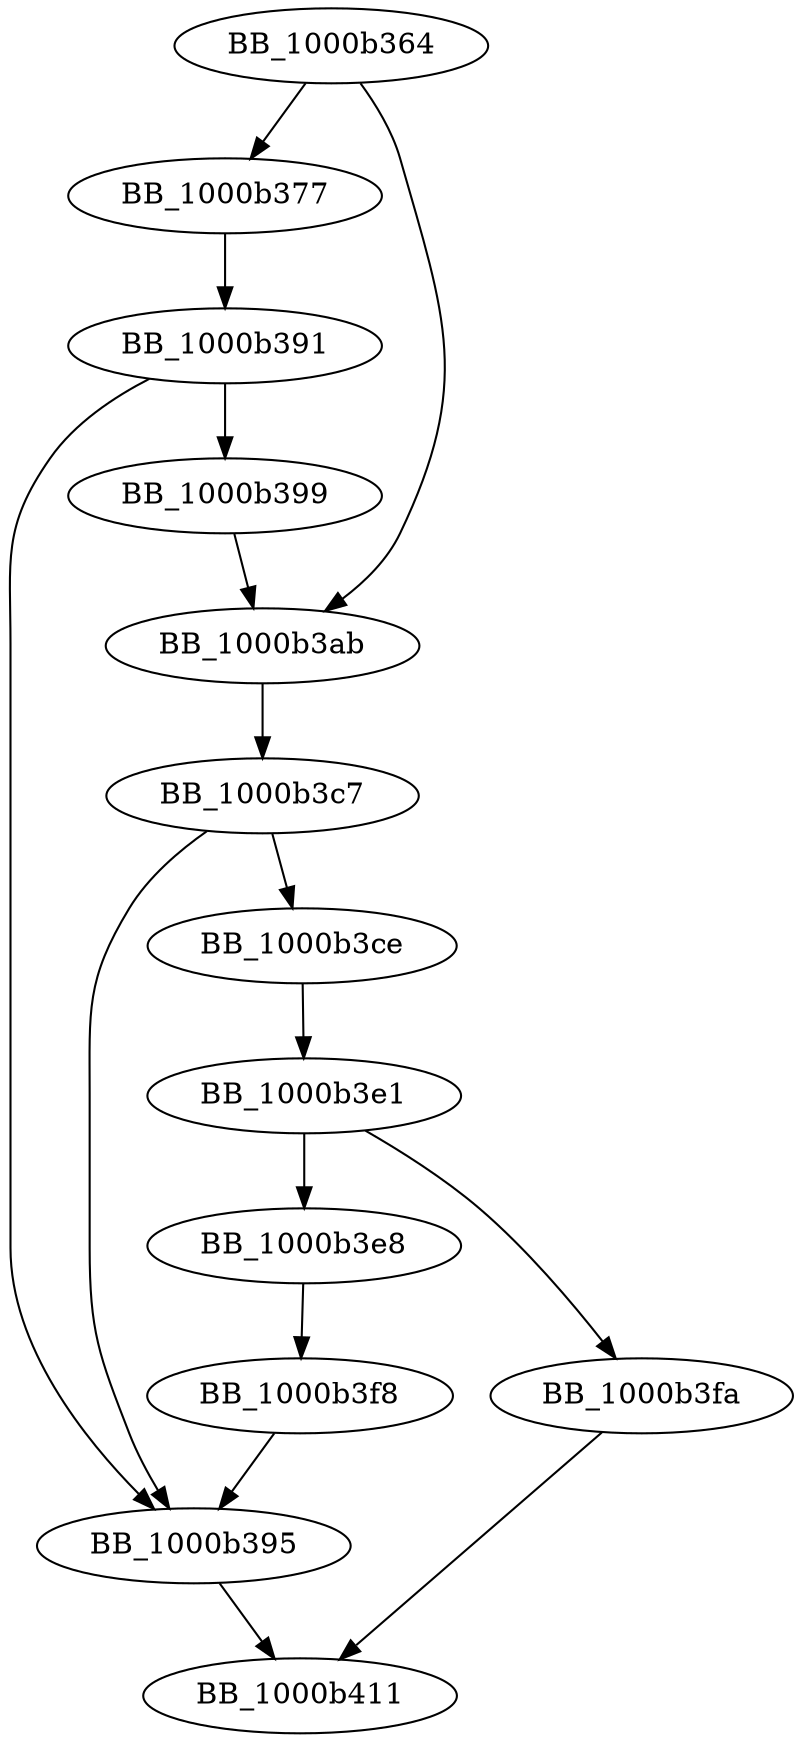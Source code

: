 DiGraph ___sbh_alloc_new_region{
BB_1000b364->BB_1000b377
BB_1000b364->BB_1000b3ab
BB_1000b377->BB_1000b391
BB_1000b391->BB_1000b395
BB_1000b391->BB_1000b399
BB_1000b395->BB_1000b411
BB_1000b399->BB_1000b3ab
BB_1000b3ab->BB_1000b3c7
BB_1000b3c7->BB_1000b395
BB_1000b3c7->BB_1000b3ce
BB_1000b3ce->BB_1000b3e1
BB_1000b3e1->BB_1000b3e8
BB_1000b3e1->BB_1000b3fa
BB_1000b3e8->BB_1000b3f8
BB_1000b3f8->BB_1000b395
BB_1000b3fa->BB_1000b411
}
